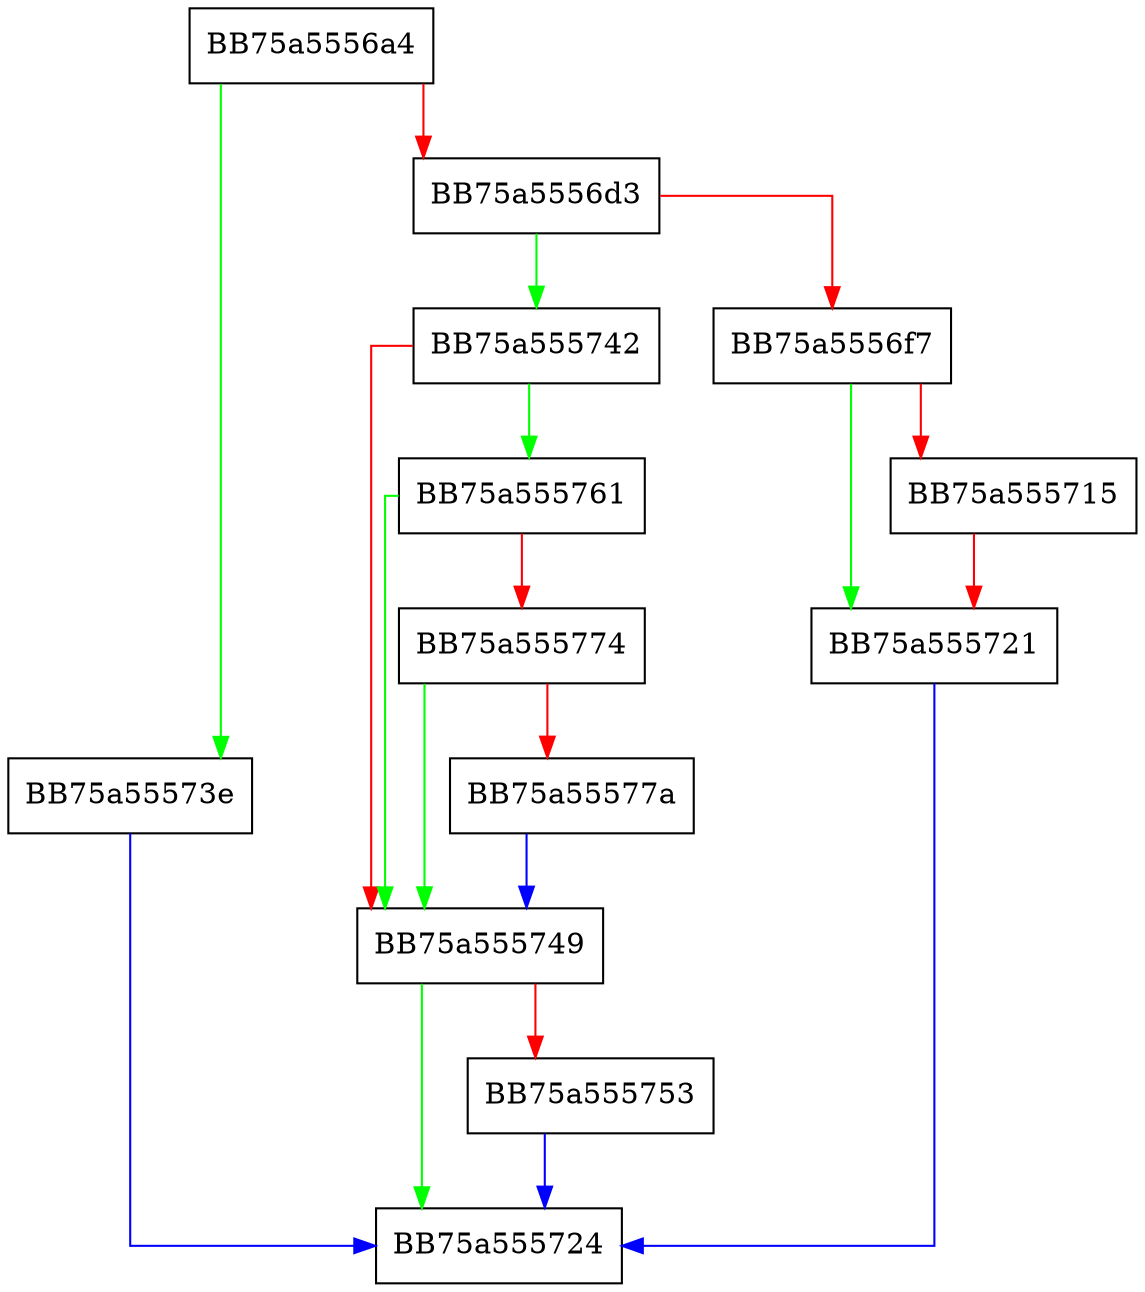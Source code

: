 digraph IsServiceHiddenHelper {
  node [shape="box"];
  graph [splines=ortho];
  BB75a5556a4 -> BB75a55573e [color="green"];
  BB75a5556a4 -> BB75a5556d3 [color="red"];
  BB75a5556d3 -> BB75a555742 [color="green"];
  BB75a5556d3 -> BB75a5556f7 [color="red"];
  BB75a5556f7 -> BB75a555721 [color="green"];
  BB75a5556f7 -> BB75a555715 [color="red"];
  BB75a555715 -> BB75a555721 [color="red"];
  BB75a555721 -> BB75a555724 [color="blue"];
  BB75a55573e -> BB75a555724 [color="blue"];
  BB75a555742 -> BB75a555761 [color="green"];
  BB75a555742 -> BB75a555749 [color="red"];
  BB75a555749 -> BB75a555724 [color="green"];
  BB75a555749 -> BB75a555753 [color="red"];
  BB75a555753 -> BB75a555724 [color="blue"];
  BB75a555761 -> BB75a555749 [color="green"];
  BB75a555761 -> BB75a555774 [color="red"];
  BB75a555774 -> BB75a555749 [color="green"];
  BB75a555774 -> BB75a55577a [color="red"];
  BB75a55577a -> BB75a555749 [color="blue"];
}